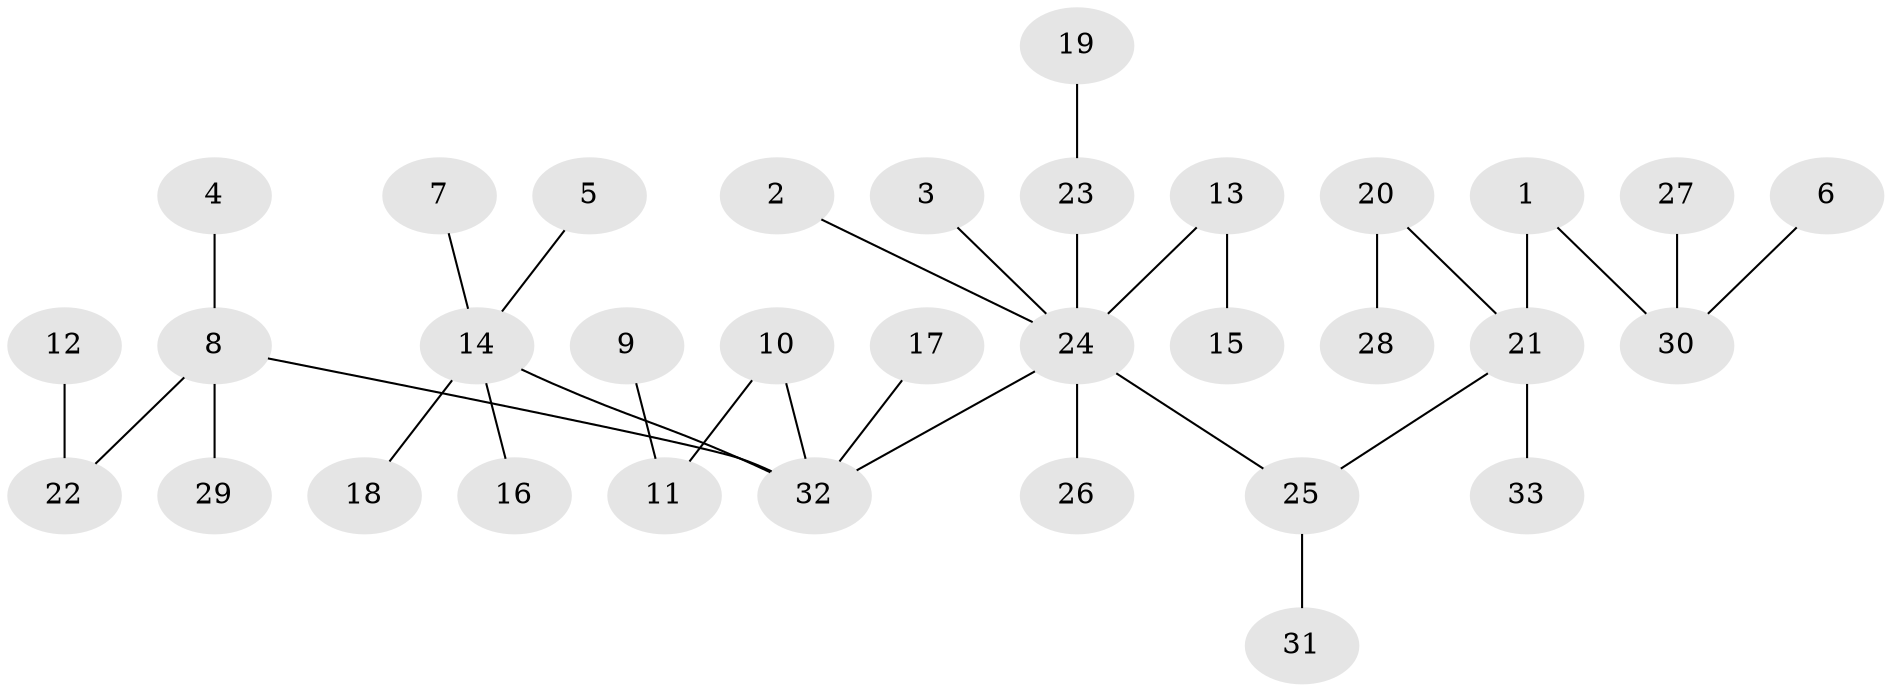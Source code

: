 // original degree distribution, {7: 0.027522935779816515, 9: 0.009174311926605505, 5: 0.009174311926605505, 3: 0.13761467889908258, 2: 0.25688073394495414, 6: 0.01834862385321101, 4: 0.027522935779816515, 1: 0.5137614678899083}
// Generated by graph-tools (version 1.1) at 2025/37/03/04/25 23:37:27]
// undirected, 33 vertices, 32 edges
graph export_dot {
  node [color=gray90,style=filled];
  1;
  2;
  3;
  4;
  5;
  6;
  7;
  8;
  9;
  10;
  11;
  12;
  13;
  14;
  15;
  16;
  17;
  18;
  19;
  20;
  21;
  22;
  23;
  24;
  25;
  26;
  27;
  28;
  29;
  30;
  31;
  32;
  33;
  1 -- 21 [weight=1.0];
  1 -- 30 [weight=1.0];
  2 -- 24 [weight=1.0];
  3 -- 24 [weight=1.0];
  4 -- 8 [weight=1.0];
  5 -- 14 [weight=1.0];
  6 -- 30 [weight=1.0];
  7 -- 14 [weight=1.0];
  8 -- 22 [weight=1.0];
  8 -- 29 [weight=1.0];
  8 -- 32 [weight=1.0];
  9 -- 11 [weight=1.0];
  10 -- 11 [weight=1.0];
  10 -- 32 [weight=1.0];
  12 -- 22 [weight=1.0];
  13 -- 15 [weight=1.0];
  13 -- 24 [weight=1.0];
  14 -- 16 [weight=1.0];
  14 -- 18 [weight=1.0];
  14 -- 32 [weight=1.0];
  17 -- 32 [weight=1.0];
  19 -- 23 [weight=1.0];
  20 -- 21 [weight=1.0];
  20 -- 28 [weight=1.0];
  21 -- 25 [weight=1.0];
  21 -- 33 [weight=1.0];
  23 -- 24 [weight=1.0];
  24 -- 25 [weight=1.0];
  24 -- 26 [weight=1.0];
  24 -- 32 [weight=1.0];
  25 -- 31 [weight=1.0];
  27 -- 30 [weight=1.0];
}
